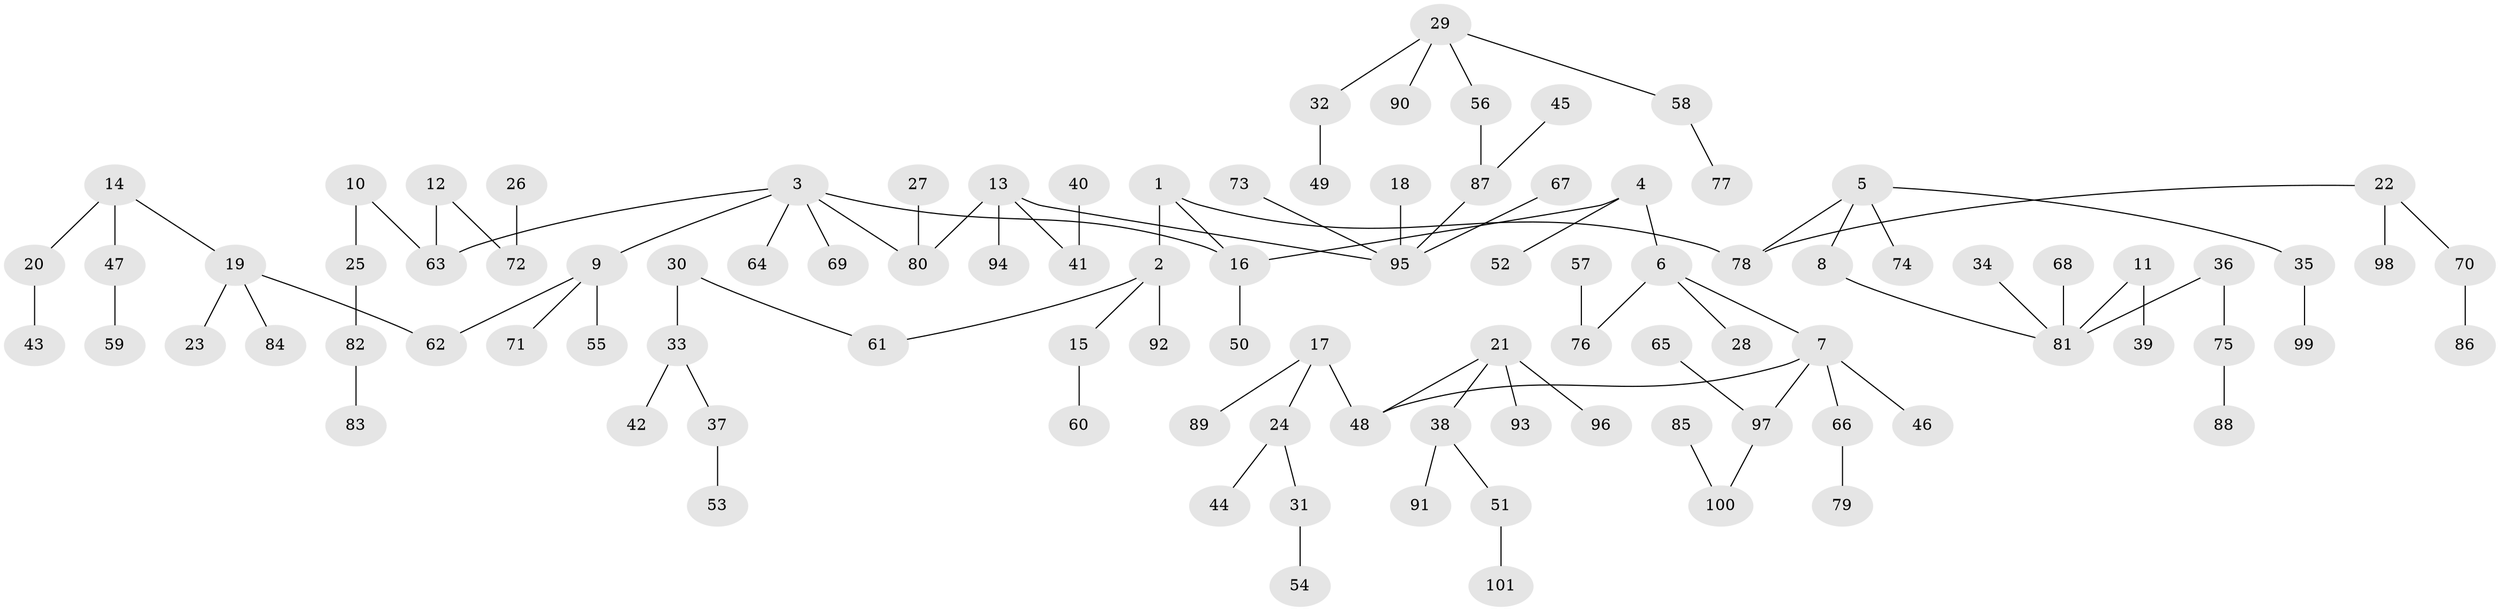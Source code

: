 // original degree distribution, {3: 0.1258741258741259, 4: 0.09090909090909091, 5: 0.02097902097902098, 6: 0.02097902097902098, 2: 0.2727272727272727, 1: 0.46853146853146854}
// Generated by graph-tools (version 1.1) at 2025/37/03/04/25 23:37:20]
// undirected, 101 vertices, 100 edges
graph export_dot {
  node [color=gray90,style=filled];
  1;
  2;
  3;
  4;
  5;
  6;
  7;
  8;
  9;
  10;
  11;
  12;
  13;
  14;
  15;
  16;
  17;
  18;
  19;
  20;
  21;
  22;
  23;
  24;
  25;
  26;
  27;
  28;
  29;
  30;
  31;
  32;
  33;
  34;
  35;
  36;
  37;
  38;
  39;
  40;
  41;
  42;
  43;
  44;
  45;
  46;
  47;
  48;
  49;
  50;
  51;
  52;
  53;
  54;
  55;
  56;
  57;
  58;
  59;
  60;
  61;
  62;
  63;
  64;
  65;
  66;
  67;
  68;
  69;
  70;
  71;
  72;
  73;
  74;
  75;
  76;
  77;
  78;
  79;
  80;
  81;
  82;
  83;
  84;
  85;
  86;
  87;
  88;
  89;
  90;
  91;
  92;
  93;
  94;
  95;
  96;
  97;
  98;
  99;
  100;
  101;
  1 -- 2 [weight=1.0];
  1 -- 16 [weight=1.0];
  1 -- 78 [weight=1.0];
  2 -- 15 [weight=1.0];
  2 -- 61 [weight=1.0];
  2 -- 92 [weight=1.0];
  3 -- 9 [weight=1.0];
  3 -- 16 [weight=1.0];
  3 -- 63 [weight=1.0];
  3 -- 64 [weight=1.0];
  3 -- 69 [weight=1.0];
  3 -- 80 [weight=1.0];
  4 -- 6 [weight=1.0];
  4 -- 16 [weight=1.0];
  4 -- 52 [weight=1.0];
  5 -- 8 [weight=1.0];
  5 -- 35 [weight=1.0];
  5 -- 74 [weight=1.0];
  5 -- 78 [weight=1.0];
  6 -- 7 [weight=1.0];
  6 -- 28 [weight=1.0];
  6 -- 76 [weight=1.0];
  7 -- 46 [weight=1.0];
  7 -- 48 [weight=1.0];
  7 -- 66 [weight=1.0];
  7 -- 97 [weight=1.0];
  8 -- 81 [weight=1.0];
  9 -- 55 [weight=1.0];
  9 -- 62 [weight=1.0];
  9 -- 71 [weight=1.0];
  10 -- 25 [weight=1.0];
  10 -- 63 [weight=1.0];
  11 -- 39 [weight=1.0];
  11 -- 81 [weight=1.0];
  12 -- 63 [weight=1.0];
  12 -- 72 [weight=1.0];
  13 -- 41 [weight=1.0];
  13 -- 80 [weight=1.0];
  13 -- 94 [weight=1.0];
  13 -- 95 [weight=1.0];
  14 -- 19 [weight=1.0];
  14 -- 20 [weight=1.0];
  14 -- 47 [weight=1.0];
  15 -- 60 [weight=1.0];
  16 -- 50 [weight=1.0];
  17 -- 24 [weight=1.0];
  17 -- 48 [weight=1.0];
  17 -- 89 [weight=1.0];
  18 -- 95 [weight=1.0];
  19 -- 23 [weight=1.0];
  19 -- 62 [weight=1.0];
  19 -- 84 [weight=1.0];
  20 -- 43 [weight=1.0];
  21 -- 38 [weight=1.0];
  21 -- 48 [weight=1.0];
  21 -- 93 [weight=1.0];
  21 -- 96 [weight=1.0];
  22 -- 70 [weight=1.0];
  22 -- 78 [weight=1.0];
  22 -- 98 [weight=1.0];
  24 -- 31 [weight=1.0];
  24 -- 44 [weight=1.0];
  25 -- 82 [weight=1.0];
  26 -- 72 [weight=1.0];
  27 -- 80 [weight=1.0];
  29 -- 32 [weight=1.0];
  29 -- 56 [weight=1.0];
  29 -- 58 [weight=1.0];
  29 -- 90 [weight=1.0];
  30 -- 33 [weight=1.0];
  30 -- 61 [weight=1.0];
  31 -- 54 [weight=1.0];
  32 -- 49 [weight=1.0];
  33 -- 37 [weight=1.0];
  33 -- 42 [weight=1.0];
  34 -- 81 [weight=1.0];
  35 -- 99 [weight=1.0];
  36 -- 75 [weight=1.0];
  36 -- 81 [weight=1.0];
  37 -- 53 [weight=1.0];
  38 -- 51 [weight=1.0];
  38 -- 91 [weight=1.0];
  40 -- 41 [weight=1.0];
  45 -- 87 [weight=1.0];
  47 -- 59 [weight=1.0];
  51 -- 101 [weight=1.0];
  56 -- 87 [weight=1.0];
  57 -- 76 [weight=1.0];
  58 -- 77 [weight=1.0];
  65 -- 97 [weight=1.0];
  66 -- 79 [weight=1.0];
  67 -- 95 [weight=1.0];
  68 -- 81 [weight=1.0];
  70 -- 86 [weight=1.0];
  73 -- 95 [weight=1.0];
  75 -- 88 [weight=1.0];
  82 -- 83 [weight=1.0];
  85 -- 100 [weight=1.0];
  87 -- 95 [weight=1.0];
  97 -- 100 [weight=1.0];
}
